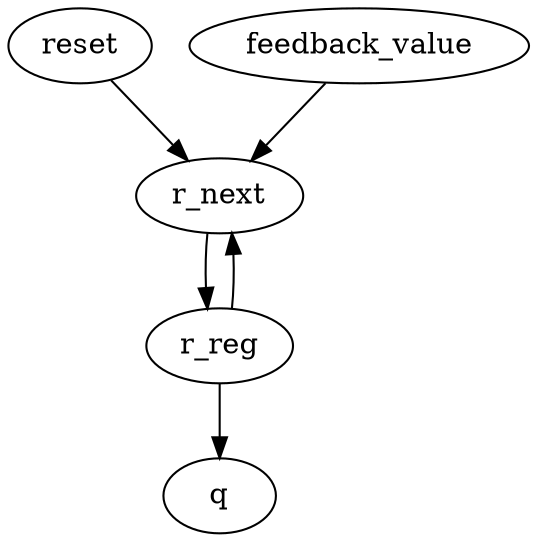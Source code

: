 strict digraph "" {
	reset -> r_next	[weight=1.0];
	r_next -> r_reg	[weight=1.0];
	r_reg -> r_next	[weight=1.0];
	r_reg -> q	[weight=1.0];
	feedback_value -> r_next	[weight=1.0];
}

